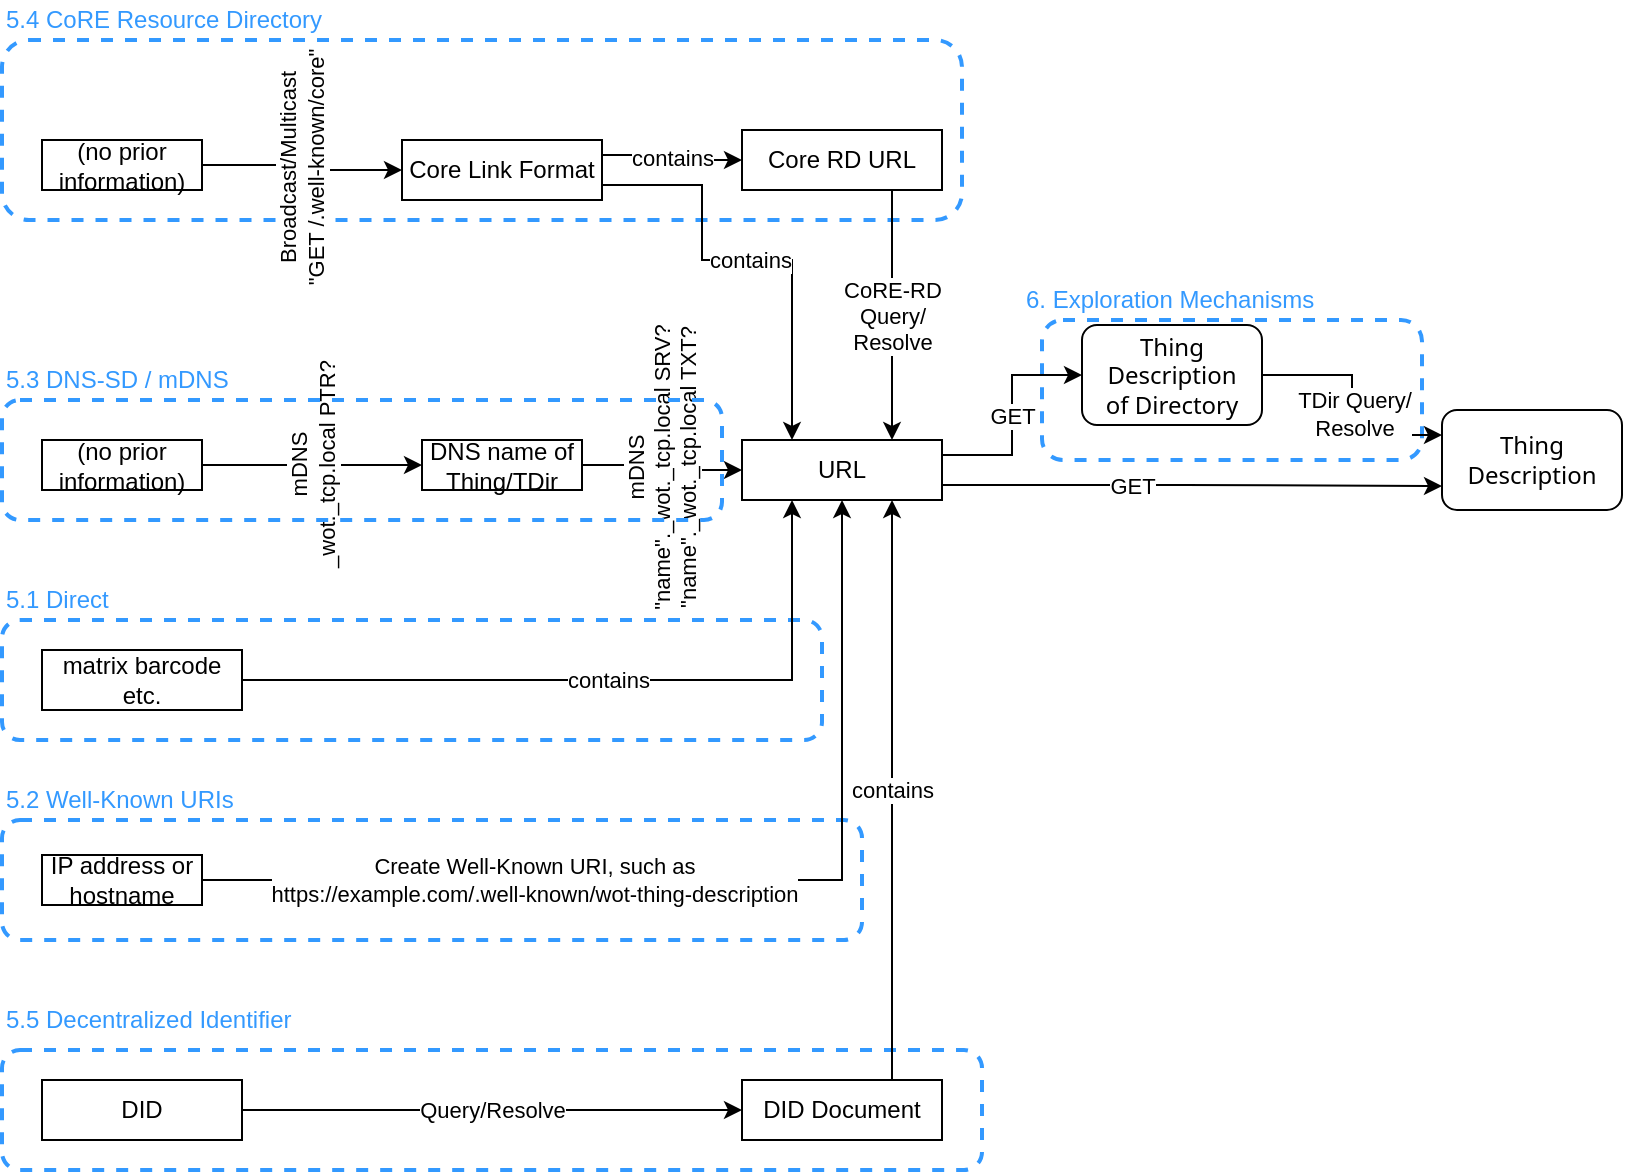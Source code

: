 <mxfile version="13.6.10" type="github">
  <diagram id="EUU0uG70BVmWCHlrxOuo" name="Page-1">
    <mxGraphModel dx="1833" dy="1044" grid="1" gridSize="10" guides="1" tooltips="1" connect="1" arrows="1" fold="1" page="1" pageScale="1" pageWidth="850" pageHeight="1100" math="0" shadow="0" extFonts="Noto Sans^https://fonts.googleapis.com/css?family=Noto+Sans">
      <root>
        <mxCell id="0" />
        <mxCell id="1" parent="0" />
        <mxCell id="IaaDOXxbcvO25jp5HzXw-26" value="" style="rounded=1;whiteSpace=wrap;html=1;fillColor=none;strokeWidth=2;dashed=1;strokeColor=#3399FF;" parent="1" vertex="1">
          <mxGeometry y="695" width="490" height="60" as="geometry" />
        </mxCell>
        <mxCell id="IaaDOXxbcvO25jp5HzXw-24" value="" style="rounded=1;whiteSpace=wrap;html=1;fillColor=none;strokeWidth=2;dashed=1;strokeColor=#3399FF;" parent="1" vertex="1">
          <mxGeometry y="480" width="410" height="60" as="geometry" />
        </mxCell>
        <mxCell id="IaaDOXxbcvO25jp5HzXw-19" value="" style="rounded=1;whiteSpace=wrap;html=1;fillColor=none;strokeWidth=2;dashed=1;strokeColor=#3399FF;" parent="1" vertex="1">
          <mxGeometry y="190" width="480" height="90" as="geometry" />
        </mxCell>
        <mxCell id="IaaDOXxbcvO25jp5HzXw-28" value="" style="rounded=1;whiteSpace=wrap;html=1;fillColor=none;strokeWidth=2;dashed=1;strokeColor=#3399FF;" parent="1" vertex="1">
          <mxGeometry x="520" y="330" width="190" height="70" as="geometry" />
        </mxCell>
        <mxCell id="Z3I2DZgx9jWYCCeo3zKG-24" value="CoRE-RD&lt;br&gt;&lt;div&gt;Query/&lt;/div&gt;&lt;div&gt;Resolve&lt;br&gt;&lt;/div&gt;" style="edgeStyle=orthogonalEdgeStyle;rounded=0;orthogonalLoop=1;jettySize=auto;html=1;exitX=0.75;exitY=0;exitDx=0;exitDy=0;entryX=0.75;entryY=1;entryDx=0;entryDy=0;startArrow=classic;startFill=1;endArrow=none;endFill=0;" parent="1" source="Z3I2DZgx9jWYCCeo3zKG-5" target="Z3I2DZgx9jWYCCeo3zKG-20" edge="1">
          <mxGeometry relative="1" as="geometry">
            <mxPoint x="749.04" y="240.99" as="targetPoint" />
          </mxGeometry>
        </mxCell>
        <mxCell id="RiIqF8UuUlekeBO_t_7H-3" value="&lt;div&gt;Thing&lt;/div&gt;&lt;div&gt;Description&lt;br&gt;&lt;/div&gt;" style="rounded=1;whiteSpace=wrap;html=1;fontFamily=Noto Sans;" parent="1" vertex="1">
          <mxGeometry x="720" y="375" width="90" height="50" as="geometry" />
        </mxCell>
        <mxCell id="Z3I2DZgx9jWYCCeo3zKG-6" style="edgeStyle=orthogonalEdgeStyle;rounded=0;orthogonalLoop=1;jettySize=auto;html=1;entryX=0;entryY=0.25;entryDx=0;entryDy=0;exitX=1;exitY=0.5;exitDx=0;exitDy=0;" parent="1" source="IaaDOXxbcvO25jp5HzXw-12" target="RiIqF8UuUlekeBO_t_7H-3" edge="1">
          <mxGeometry relative="1" as="geometry">
            <mxPoint x="660" y="277.5" as="sourcePoint" />
            <mxPoint x="710" y="377.5" as="targetPoint" />
          </mxGeometry>
        </mxCell>
        <mxCell id="Z3I2DZgx9jWYCCeo3zKG-10" value="&lt;div&gt;TDir Query/&lt;/div&gt;&lt;div&gt;Resolve&lt;br&gt;&lt;/div&gt;" style="edgeLabel;html=1;align=center;verticalAlign=middle;resizable=0;points=[];" parent="Z3I2DZgx9jWYCCeo3zKG-6" vertex="1" connectable="0">
          <mxGeometry x="0.067" y="1" relative="1" as="geometry">
            <mxPoint as="offset" />
          </mxGeometry>
        </mxCell>
        <mxCell id="IaaDOXxbcvO25jp5HzXw-11" value="&lt;div&gt;GET&lt;/div&gt;" style="edgeStyle=orthogonalEdgeStyle;rounded=0;orthogonalLoop=1;jettySize=auto;html=1;exitX=1;exitY=0.75;exitDx=0;exitDy=0;" parent="1" source="Z3I2DZgx9jWYCCeo3zKG-5" edge="1">
          <mxGeometry x="-0.245" relative="1" as="geometry">
            <mxPoint x="720" y="413" as="targetPoint" />
            <Array as="points">
              <mxPoint x="590" y="413" />
              <mxPoint x="590" y="413" />
            </Array>
            <mxPoint as="offset" />
          </mxGeometry>
        </mxCell>
        <mxCell id="Z3I2DZgx9jWYCCeo3zKG-5" value="URL" style="rounded=0;whiteSpace=wrap;html=1;" parent="1" vertex="1">
          <mxGeometry x="370" y="390" width="100" height="30" as="geometry" />
        </mxCell>
        <mxCell id="Z3I2DZgx9jWYCCeo3zKG-9" value="Query/Resolve" style="edgeStyle=orthogonalEdgeStyle;rounded=0;orthogonalLoop=1;jettySize=auto;html=1;exitX=1;exitY=0.5;exitDx=0;exitDy=0;entryX=0;entryY=0.5;entryDx=0;entryDy=0;" parent="1" source="Z3I2DZgx9jWYCCeo3zKG-7" target="Z3I2DZgx9jWYCCeo3zKG-8" edge="1">
          <mxGeometry relative="1" as="geometry" />
        </mxCell>
        <mxCell id="Z3I2DZgx9jWYCCeo3zKG-7" value="DID" style="rounded=0;whiteSpace=wrap;html=1;" parent="1" vertex="1">
          <mxGeometry x="20" y="710" width="100" height="30" as="geometry" />
        </mxCell>
        <mxCell id="Z3I2DZgx9jWYCCeo3zKG-12" value="contains" style="edgeStyle=orthogonalEdgeStyle;rounded=0;orthogonalLoop=1;jettySize=auto;html=1;entryX=0.75;entryY=1;entryDx=0;entryDy=0;exitX=0.75;exitY=0;exitDx=0;exitDy=0;" parent="1" target="Z3I2DZgx9jWYCCeo3zKG-5" edge="1" source="Z3I2DZgx9jWYCCeo3zKG-8">
          <mxGeometry relative="1" as="geometry">
            <mxPoint x="570" y="620" as="sourcePoint" />
          </mxGeometry>
        </mxCell>
        <mxCell id="Z3I2DZgx9jWYCCeo3zKG-8" value="DID Document" style="rounded=0;whiteSpace=wrap;html=1;" parent="1" vertex="1">
          <mxGeometry x="370" y="710" width="100" height="30" as="geometry" />
        </mxCell>
        <mxCell id="Z3I2DZgx9jWYCCeo3zKG-14" value="contains" style="edgeStyle=orthogonalEdgeStyle;rounded=0;orthogonalLoop=1;jettySize=auto;html=1;exitX=1;exitY=0.75;exitDx=0;exitDy=0;entryX=0.25;entryY=0;entryDx=0;entryDy=0;" parent="1" source="Z3I2DZgx9jWYCCeo3zKG-13" target="Z3I2DZgx9jWYCCeo3zKG-5" edge="1">
          <mxGeometry relative="1" as="geometry">
            <mxPoint x="380" y="389" as="targetPoint" />
            <Array as="points">
              <mxPoint x="350" y="263" />
              <mxPoint x="350" y="300" />
              <mxPoint x="395" y="300" />
            </Array>
          </mxGeometry>
        </mxCell>
        <mxCell id="Z3I2DZgx9jWYCCeo3zKG-16" value="contains" style="edgeStyle=orthogonalEdgeStyle;rounded=0;orthogonalLoop=1;jettySize=auto;html=1;exitX=1;exitY=0.25;exitDx=0;exitDy=0;entryX=0;entryY=0.5;entryDx=0;entryDy=0;" parent="1" source="Z3I2DZgx9jWYCCeo3zKG-13" target="Z3I2DZgx9jWYCCeo3zKG-20" edge="1">
          <mxGeometry relative="1" as="geometry">
            <mxPoint x="560" y="255" as="targetPoint" />
          </mxGeometry>
        </mxCell>
        <mxCell id="Z3I2DZgx9jWYCCeo3zKG-13" value="Core Link Format" style="rounded=0;whiteSpace=wrap;html=1;" parent="1" vertex="1">
          <mxGeometry x="200" y="240" width="100" height="30" as="geometry" />
        </mxCell>
        <mxCell id="Z3I2DZgx9jWYCCeo3zKG-26" value="&lt;div&gt;Broadcast/Multicast &lt;br&gt;&lt;/div&gt;&lt;div&gt;&quot;GET /.well-known/core&quot;&lt;br&gt;&lt;/div&gt;" style="edgeStyle=orthogonalEdgeStyle;rounded=0;orthogonalLoop=1;jettySize=auto;html=1;exitX=1;exitY=0.5;exitDx=0;exitDy=0;entryX=0;entryY=0.5;entryDx=0;entryDy=0;startArrow=none;startFill=0;endArrow=classic;endFill=1;horizontal=0;" parent="1" source="Z3I2DZgx9jWYCCeo3zKG-19" target="Z3I2DZgx9jWYCCeo3zKG-13" edge="1">
          <mxGeometry relative="1" as="geometry" />
        </mxCell>
        <mxCell id="IaaDOXxbcvO25jp5HzXw-2" value="&lt;div&gt;mDNS&lt;/div&gt;&lt;div&gt;_wot._tcp.local PTR?&lt;br&gt;&lt;/div&gt;" style="edgeStyle=orthogonalEdgeStyle;rounded=0;orthogonalLoop=1;jettySize=auto;html=1;entryX=0;entryY=0.5;entryDx=0;entryDy=0;exitX=1;exitY=0.5;exitDx=0;exitDy=0;horizontal=0;" parent="1" source="IaaDOXxbcvO25jp5HzXw-18" target="IaaDOXxbcvO25jp5HzXw-1" edge="1">
          <mxGeometry relative="1" as="geometry">
            <mxPoint x="140" y="250" as="sourcePoint" />
          </mxGeometry>
        </mxCell>
        <mxCell id="Z3I2DZgx9jWYCCeo3zKG-19" value="&lt;div&gt;(no prior&lt;/div&gt;&lt;div&gt;information)&lt;br&gt;&lt;/div&gt;" style="rounded=0;whiteSpace=wrap;html=1;" parent="1" vertex="1">
          <mxGeometry x="20" y="240" width="80" height="25" as="geometry" />
        </mxCell>
        <mxCell id="Z3I2DZgx9jWYCCeo3zKG-20" value="Core RD URL" style="rounded=0;whiteSpace=wrap;html=1;" parent="1" vertex="1">
          <mxGeometry x="370" y="235" width="100" height="30" as="geometry" />
        </mxCell>
        <mxCell id="IaaDOXxbcvO25jp5HzXw-4" value="&lt;div&gt;mDNS&lt;/div&gt;&lt;div&gt;&quot;name&quot;._wot._tcp.local SRV?&lt;/div&gt;&lt;div&gt;&quot;name&quot;._wot._tcp.local TXT?&lt;br&gt;&lt;/div&gt;" style="edgeStyle=orthogonalEdgeStyle;rounded=0;orthogonalLoop=1;jettySize=auto;html=1;exitX=1;exitY=0.5;exitDx=0;exitDy=0;entryX=0;entryY=0.5;entryDx=0;entryDy=0;horizontal=0;" parent="1" source="IaaDOXxbcvO25jp5HzXw-1" target="Z3I2DZgx9jWYCCeo3zKG-5" edge="1">
          <mxGeometry relative="1" as="geometry">
            <mxPoint x="140" y="337.5" as="targetPoint" />
          </mxGeometry>
        </mxCell>
        <mxCell id="IaaDOXxbcvO25jp5HzXw-1" value="DNS name of Thing/TDir" style="rounded=0;whiteSpace=wrap;html=1;" parent="1" vertex="1">
          <mxGeometry x="210" y="390" width="80" height="25" as="geometry" />
        </mxCell>
        <mxCell id="IaaDOXxbcvO25jp5HzXw-7" value="contains" style="edgeStyle=orthogonalEdgeStyle;rounded=0;orthogonalLoop=1;jettySize=auto;html=1;exitX=1;exitY=0.5;exitDx=0;exitDy=0;entryX=0.25;entryY=1;entryDx=0;entryDy=0;" parent="1" source="IaaDOXxbcvO25jp5HzXw-6" target="Z3I2DZgx9jWYCCeo3zKG-5" edge="1">
          <mxGeometry relative="1" as="geometry">
            <mxPoint x="380" y="430" as="targetPoint" />
          </mxGeometry>
        </mxCell>
        <mxCell id="IaaDOXxbcvO25jp5HzXw-6" value="&lt;div&gt;matrix barcode&lt;/div&gt;&lt;div&gt;etc.&lt;br&gt;&lt;/div&gt;" style="rounded=0;whiteSpace=wrap;html=1;" parent="1" vertex="1">
          <mxGeometry x="20" y="495" width="100" height="30" as="geometry" />
        </mxCell>
        <mxCell id="IaaDOXxbcvO25jp5HzXw-12" value="&lt;div&gt;Thing&lt;/div&gt;&lt;div&gt;Description&lt;/div&gt;&lt;div&gt;of Directory&lt;br&gt;&lt;/div&gt;" style="rounded=1;whiteSpace=wrap;html=1;fontFamily=Noto Sans;" parent="1" vertex="1">
          <mxGeometry x="540" y="332.5" width="90" height="50" as="geometry" />
        </mxCell>
        <mxCell id="IaaDOXxbcvO25jp5HzXw-13" value="&lt;div&gt;GET&lt;/div&gt;" style="edgeStyle=orthogonalEdgeStyle;rounded=0;orthogonalLoop=1;jettySize=auto;html=1;entryX=0;entryY=0.5;entryDx=0;entryDy=0;exitX=1;exitY=0.25;exitDx=0;exitDy=0;" parent="1" source="Z3I2DZgx9jWYCCeo3zKG-5" target="IaaDOXxbcvO25jp5HzXw-12" edge="1">
          <mxGeometry relative="1" as="geometry">
            <mxPoint x="470" y="420" as="sourcePoint" />
            <mxPoint x="550" y="475" as="targetPoint" />
          </mxGeometry>
        </mxCell>
        <mxCell id="IaaDOXxbcvO25jp5HzXw-18" value="&lt;div&gt;(no prior&lt;/div&gt;&lt;div&gt;information)&lt;br&gt;&lt;/div&gt;" style="rounded=0;whiteSpace=wrap;html=1;" parent="1" vertex="1">
          <mxGeometry x="20" y="390" width="80" height="25" as="geometry" />
        </mxCell>
        <mxCell id="IaaDOXxbcvO25jp5HzXw-21" value="5.4 CoRE Resource Directory" style="text;html=1;strokeColor=none;fillColor=none;align=left;verticalAlign=middle;whiteSpace=wrap;rounded=0;dashed=1;fontColor=#3399FF;" parent="1" vertex="1">
          <mxGeometry y="170" width="180" height="20" as="geometry" />
        </mxCell>
        <mxCell id="IaaDOXxbcvO25jp5HzXw-22" value="" style="rounded=1;whiteSpace=wrap;html=1;fillColor=none;strokeWidth=2;dashed=1;strokeColor=#3399FF;" parent="1" vertex="1">
          <mxGeometry y="370" width="360" height="60" as="geometry" />
        </mxCell>
        <mxCell id="IaaDOXxbcvO25jp5HzXw-23" value="5.3 DNS-SD / mDNS" style="text;html=1;strokeColor=none;fillColor=none;align=left;verticalAlign=middle;whiteSpace=wrap;rounded=0;dashed=1;fontColor=#3399FF;" parent="1" vertex="1">
          <mxGeometry y="350" width="180" height="20" as="geometry" />
        </mxCell>
        <mxCell id="IaaDOXxbcvO25jp5HzXw-25" value="5.1 Direct" style="text;html=1;strokeColor=none;fillColor=none;align=left;verticalAlign=middle;whiteSpace=wrap;rounded=0;dashed=1;fontColor=#3399FF;" parent="1" vertex="1">
          <mxGeometry y="460" width="180" height="20" as="geometry" />
        </mxCell>
        <mxCell id="IaaDOXxbcvO25jp5HzXw-27" value="5.5 Decentralized Identifier" style="text;html=1;strokeColor=none;fillColor=none;align=left;verticalAlign=middle;whiteSpace=wrap;rounded=0;dashed=1;fontColor=#3399FF;" parent="1" vertex="1">
          <mxGeometry y="670" width="180" height="20" as="geometry" />
        </mxCell>
        <mxCell id="IaaDOXxbcvO25jp5HzXw-29" value="6. Exploration Mechanisms" style="text;html=1;strokeColor=none;fillColor=none;align=left;verticalAlign=middle;whiteSpace=wrap;rounded=0;dashed=1;fontColor=#3399FF;" parent="1" vertex="1">
          <mxGeometry x="510" y="310" width="180" height="20" as="geometry" />
        </mxCell>
        <mxCell id="w8uqy7LiZfYx2dJa-kWT-1" value="" style="rounded=1;whiteSpace=wrap;html=1;fillColor=none;strokeWidth=2;dashed=1;strokeColor=#3399FF;" vertex="1" parent="1">
          <mxGeometry y="580" width="430" height="60" as="geometry" />
        </mxCell>
        <mxCell id="w8uqy7LiZfYx2dJa-kWT-4" value="Create Well-Known URI, such as&lt;br&gt;https://example.com/.well-known/wot-thing-description" style="edgeStyle=orthogonalEdgeStyle;rounded=0;orthogonalLoop=1;jettySize=auto;html=1;exitX=1;exitY=0.5;exitDx=0;exitDy=0;entryX=0.5;entryY=1;entryDx=0;entryDy=0;startArrow=none;startFill=0;endArrow=classic;endFill=1;horizontal=1;" edge="1" parent="1" source="w8uqy7LiZfYx2dJa-kWT-5" target="Z3I2DZgx9jWYCCeo3zKG-5">
          <mxGeometry x="-0.349" relative="1" as="geometry">
            <mxPoint x="290" y="630" as="targetPoint" />
            <mxPoint as="offset" />
          </mxGeometry>
        </mxCell>
        <mxCell id="w8uqy7LiZfYx2dJa-kWT-5" value="IP address or hostname" style="rounded=0;whiteSpace=wrap;html=1;" vertex="1" parent="1">
          <mxGeometry x="20" y="597.5" width="80" height="25" as="geometry" />
        </mxCell>
        <mxCell id="w8uqy7LiZfYx2dJa-kWT-7" value="5.2 Well-Known URIs" style="text;html=1;strokeColor=none;fillColor=none;align=left;verticalAlign=middle;whiteSpace=wrap;rounded=0;dashed=1;fontColor=#3399FF;" vertex="1" parent="1">
          <mxGeometry y="560" width="180" height="20" as="geometry" />
        </mxCell>
      </root>
    </mxGraphModel>
  </diagram>
</mxfile>
